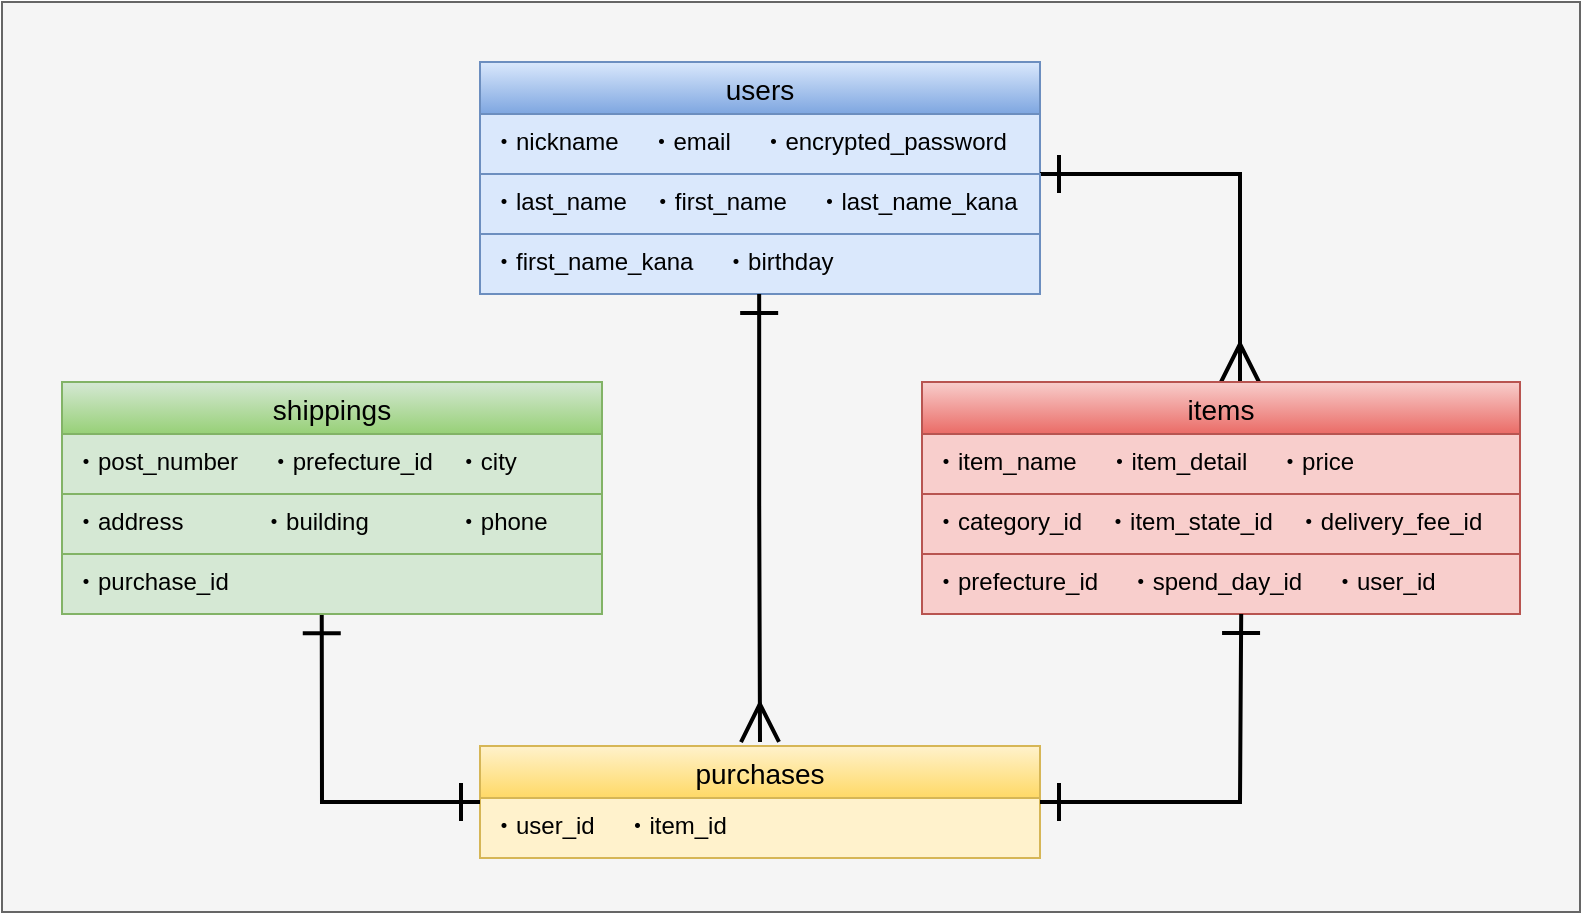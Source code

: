 <mxfile>
    <diagram id="FXVFMX-vL86593NODnQR" name="ページ1">
        <mxGraphModel dx="809" dy="947" grid="1" gridSize="10" guides="1" tooltips="1" connect="1" arrows="1" fold="1" page="1" pageScale="1" pageWidth="827" pageHeight="1169" math="0" shadow="0">
            <root>
                <mxCell id="0"/>
                <mxCell id="1" parent="0"/>
                <mxCell id="184" value="" style="group" vertex="1" connectable="0" parent="1">
                    <mxGeometry x="20" y="135" width="789" height="455" as="geometry"/>
                </mxCell>
                <mxCell id="173" value="" style="group;fillColor=#f5f5f5;strokeColor=#666666;fontColor=#333333;container=0;" parent="184" vertex="1" connectable="0">
                    <mxGeometry width="789" height="455" as="geometry"/>
                </mxCell>
                <mxCell id="138" value="users" style="swimlane;fontStyle=0;childLayout=stackLayout;horizontal=1;startSize=26;horizontalStack=0;resizeParent=1;resizeParentMax=0;resizeLast=0;collapsible=1;marginBottom=0;align=center;fontSize=14;gradientColor=#7ea6e0;fillColor=#dae8fc;strokeColor=#6c8ebf;fontColor=#000000;" parent="184" vertex="1">
                    <mxGeometry x="239" y="30" width="280" height="116" as="geometry"/>
                </mxCell>
                <mxCell id="139" value="・nickname　 ・email　 ・encrypted_password" style="text;spacingLeft=4;spacingRight=4;overflow=hidden;rotatable=0;points=[[0,0.5],[1,0.5]];portConstraint=eastwest;fontSize=12;fillColor=#dae8fc;strokeColor=#6c8ebf;fontColor=#000000;" parent="138" vertex="1">
                    <mxGeometry y="26" width="280" height="30" as="geometry"/>
                </mxCell>
                <mxCell id="168" style="edgeStyle=orthogonalEdgeStyle;rounded=0;orthogonalLoop=1;jettySize=auto;html=1;exitX=0;exitY=0.5;exitDx=0;exitDy=0;endArrow=ERmany;endFill=0;strokeWidth=2;startArrow=ERone;startFill=0;startSize=16;endSize=16;strokeColor=#000000;" parent="138" target="142" edge="1">
                    <mxGeometry relative="1" as="geometry">
                        <mxPoint x="178.98" y="173.968" as="targetPoint"/>
                        <mxPoint x="280" y="56" as="sourcePoint"/>
                        <Array as="points">
                            <mxPoint x="380" y="56"/>
                        </Array>
                    </mxGeometry>
                </mxCell>
                <mxCell id="140" value="・last_name　・first_name　 ・last_name_kana" style="text;spacingLeft=4;spacingRight=4;overflow=hidden;rotatable=0;points=[[0,0.5],[1,0.5]];portConstraint=eastwest;fontSize=12;fillColor=#dae8fc;strokeColor=#6c8ebf;fontColor=#000000;" parent="138" vertex="1">
                    <mxGeometry y="56" width="280" height="30" as="geometry"/>
                </mxCell>
                <mxCell id="141" value="・first_name_kana　 ・birthday" style="text;spacingLeft=4;spacingRight=4;overflow=hidden;rotatable=0;points=[[0,0.5],[1,0.5]];portConstraint=eastwest;fontSize=12;fillColor=#dae8fc;strokeColor=#6c8ebf;fontColor=#000000;" parent="138" vertex="1">
                    <mxGeometry y="86" width="280" height="30" as="geometry"/>
                </mxCell>
                <mxCell id="142" value="items" style="swimlane;fontStyle=0;childLayout=stackLayout;horizontal=1;startSize=26;horizontalStack=0;resizeParent=1;resizeParentMax=0;resizeLast=0;collapsible=1;marginBottom=0;align=center;fontSize=14;fillColor=#f8cecc;strokeColor=#b85450;gradientColor=#ea6b66;fontColor=#000000;" parent="184" vertex="1">
                    <mxGeometry x="460" y="190" width="299" height="116" as="geometry"/>
                </mxCell>
                <mxCell id="143" value="・item_name　 ・item_detail　 ・price" style="text;spacingLeft=4;spacingRight=4;overflow=hidden;rotatable=0;points=[[0,0.5],[1,0.5]];portConstraint=eastwest;fontSize=12;fillColor=#f8cecc;strokeColor=#b85450;fontColor=#000000;" parent="142" vertex="1">
                    <mxGeometry y="26" width="299" height="30" as="geometry"/>
                </mxCell>
                <mxCell id="144" value="・category_id　・item_state_id　・delivery_fee_id" style="text;spacingLeft=4;spacingRight=4;overflow=hidden;rotatable=0;points=[[0,0.5],[1,0.5]];portConstraint=eastwest;fontSize=12;fillColor=#f8cecc;strokeColor=#b85450;fontColor=#000000;" parent="142" vertex="1">
                    <mxGeometry y="56" width="299" height="30" as="geometry"/>
                </mxCell>
                <mxCell id="145" value="・prefecture_id　 ・spend_day_id　 ・user_id" style="text;spacingLeft=4;spacingRight=4;overflow=hidden;rotatable=0;points=[[0,0.5],[1,0.5]];portConstraint=eastwest;fontSize=12;fillColor=#f8cecc;strokeColor=#b85450;fontColor=#000000;" parent="142" vertex="1">
                    <mxGeometry y="86" width="299" height="30" as="geometry"/>
                </mxCell>
                <mxCell id="156" value="purchases" style="swimlane;fontStyle=0;childLayout=stackLayout;horizontal=1;startSize=26;horizontalStack=0;resizeParent=1;resizeParentMax=0;resizeLast=0;collapsible=1;marginBottom=0;align=center;fontSize=14;gradientColor=#ffd966;fillColor=#fff2cc;strokeColor=#d6b656;fontColor=#000000;" parent="184" vertex="1">
                    <mxGeometry x="239" y="372" width="280" height="56" as="geometry"/>
                </mxCell>
                <mxCell id="157" value="・user_id　 ・item_id" style="text;spacingLeft=4;spacingRight=4;overflow=hidden;rotatable=0;points=[[0,0.5],[1,0.5]];portConstraint=eastwest;fontSize=12;fillColor=#fff2cc;strokeColor=#d6b656;fontColor=#000000;" parent="156" vertex="1">
                    <mxGeometry y="26" width="280" height="30" as="geometry"/>
                </mxCell>
                <mxCell id="170" style="rounded=0;orthogonalLoop=1;jettySize=auto;html=1;endArrow=ERone;endFill=0;strokeWidth=2;startArrow=ERone;startFill=0;startSize=16;endSize=16;entryX=0;entryY=0.5;entryDx=0;entryDy=0;strokeColor=#000000;exitX=0.481;exitY=1.005;exitDx=0;exitDy=0;exitPerimeter=0;" parent="184" source="181" target="156" edge="1">
                    <mxGeometry x="10" y="30" as="geometry">
                        <mxPoint x="139" y="410" as="targetPoint"/>
                        <mxPoint x="160" y="309" as="sourcePoint"/>
                        <Array as="points">
                            <mxPoint x="160" y="400"/>
                        </Array>
                    </mxGeometry>
                </mxCell>
                <mxCell id="171" style="rounded=0;orthogonalLoop=1;jettySize=auto;html=1;endArrow=ERone;endFill=0;strokeWidth=2;startArrow=ERone;startFill=0;startSize=16;endSize=16;entryX=1;entryY=0.5;entryDx=0;entryDy=0;exitX=0.48;exitY=0.994;exitDx=0;exitDy=0;exitPerimeter=0;strokeColor=#000000;" parent="184" target="156" edge="1">
                    <mxGeometry x="10" y="30" as="geometry">
                        <mxPoint x="717.04" y="411.02" as="targetPoint"/>
                        <mxPoint x="619.6" y="306.0" as="sourcePoint"/>
                        <Array as="points">
                            <mxPoint x="619" y="400"/>
                        </Array>
                    </mxGeometry>
                </mxCell>
                <mxCell id="172" style="edgeStyle=orthogonalEdgeStyle;rounded=0;orthogonalLoop=1;jettySize=auto;html=1;endArrow=ERmany;endFill=0;strokeWidth=2;startArrow=ERone;startFill=0;startSize=16;endSize=16;strokeColor=#000000;" parent="184" edge="1">
                    <mxGeometry x="10" y="30" as="geometry">
                        <mxPoint x="379" y="370" as="targetPoint"/>
                        <mxPoint x="378.58" y="146" as="sourcePoint"/>
                        <Array as="points">
                            <mxPoint x="378.58" y="252"/>
                        </Array>
                    </mxGeometry>
                </mxCell>
                <mxCell id="183" value="" style="group" vertex="1" connectable="0" parent="184">
                    <mxGeometry x="30" y="190" width="270" height="116" as="geometry"/>
                </mxCell>
                <mxCell id="151" value="shippings" style="swimlane;fontStyle=0;childLayout=stackLayout;horizontal=1;startSize=26;horizontalStack=0;resizeParent=1;resizeParentMax=0;resizeLast=0;collapsible=1;marginBottom=0;align=center;fontSize=14;gradientColor=#97d077;fillColor=#d5e8d4;strokeColor=#82b366;fontColor=#000000;" parent="183" vertex="1">
                    <mxGeometry width="270" height="86" as="geometry"/>
                </mxCell>
                <mxCell id="152" value="・post_number　 ・prefecture_id　・city" style="text;spacingLeft=4;spacingRight=4;overflow=hidden;rotatable=0;points=[[0,0.5],[1,0.5]];portConstraint=eastwest;fontSize=12;fillColor=#d5e8d4;strokeColor=#82b366;fontColor=#000000;" parent="151" vertex="1">
                    <mxGeometry y="26" width="270" height="30" as="geometry"/>
                </mxCell>
                <mxCell id="153" value="・address　　　 ・building  　   　 ・phone" style="text;spacingLeft=4;spacingRight=4;overflow=hidden;rotatable=0;points=[[0,0.5],[1,0.5]];portConstraint=eastwest;fontSize=12;fillColor=#d5e8d4;strokeColor=#82b366;fontColor=#000000;" parent="151" vertex="1">
                    <mxGeometry y="56" width="270" height="30" as="geometry"/>
                </mxCell>
                <mxCell id="181" value="・purchase_id" style="text;spacingLeft=4;spacingRight=4;overflow=hidden;rotatable=0;points=[[0,0.5],[1,0.5]];portConstraint=eastwest;fontSize=12;fillColor=#d5e8d4;strokeColor=#82b366;fontColor=#000000;" vertex="1" parent="183">
                    <mxGeometry y="86" width="270" height="30" as="geometry"/>
                </mxCell>
            </root>
        </mxGraphModel>
    </diagram>
</mxfile>